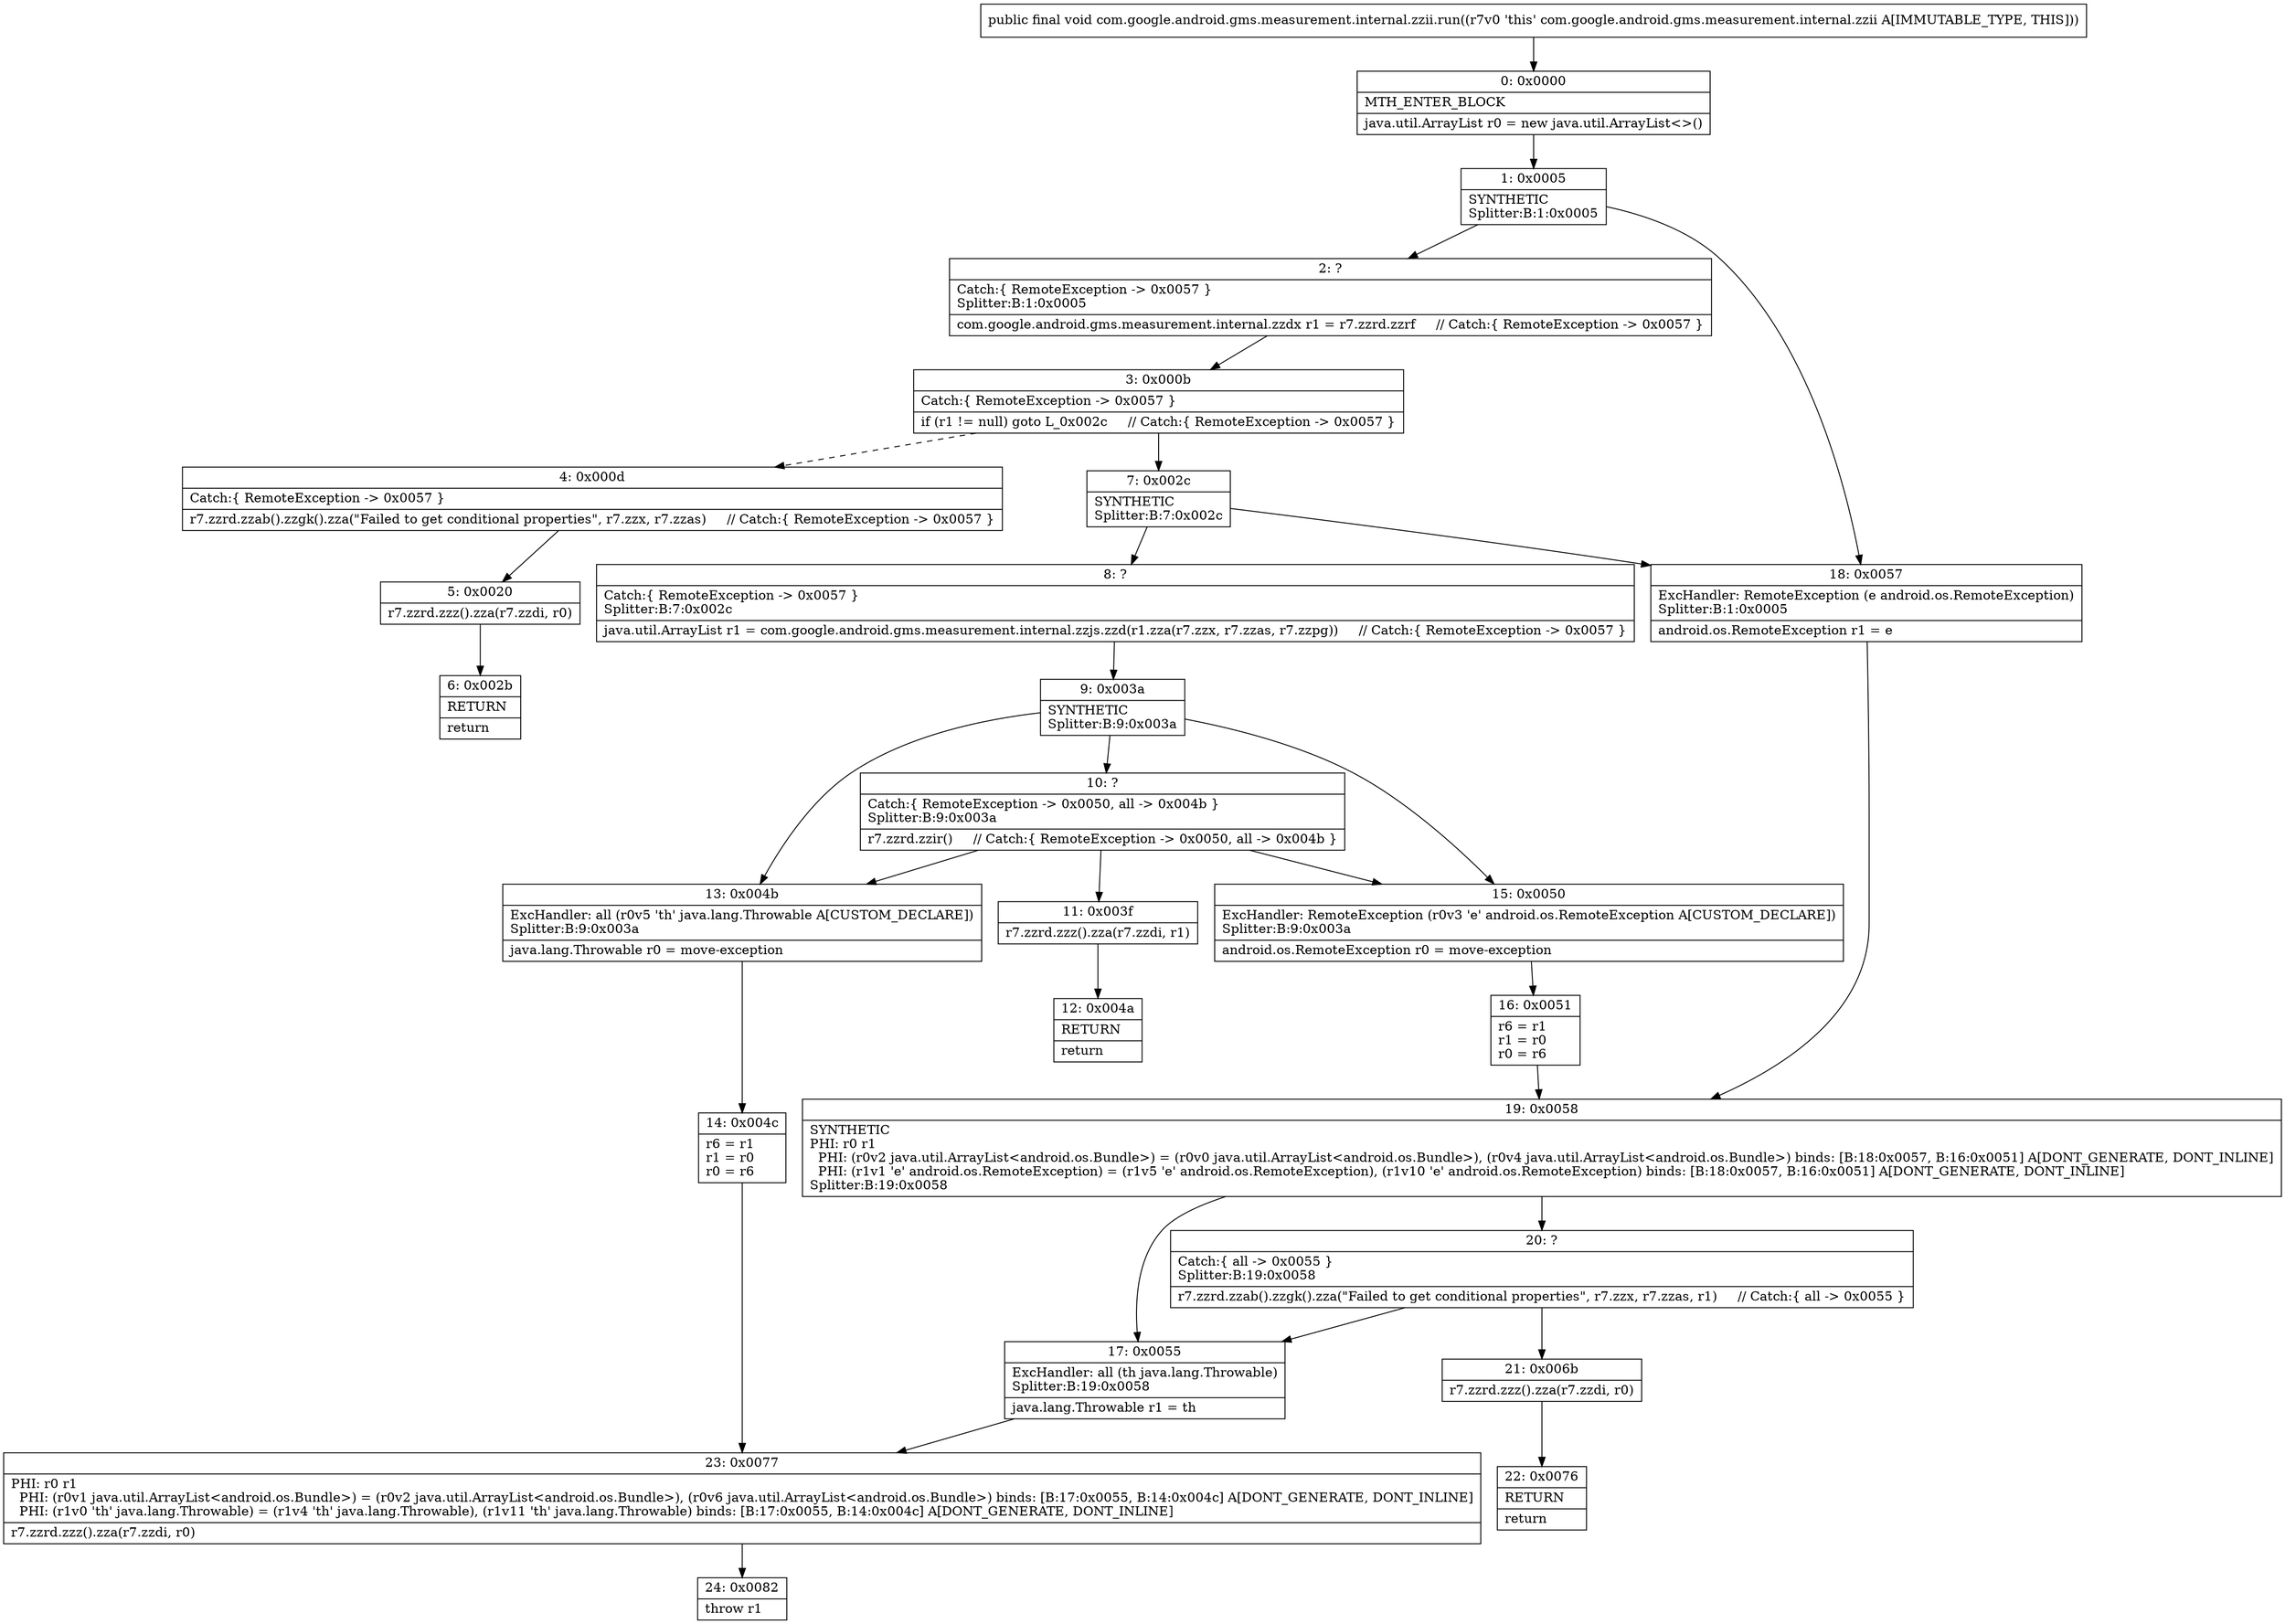 digraph "CFG forcom.google.android.gms.measurement.internal.zzii.run()V" {
Node_0 [shape=record,label="{0\:\ 0x0000|MTH_ENTER_BLOCK\l|java.util.ArrayList r0 = new java.util.ArrayList\<\>()\l}"];
Node_1 [shape=record,label="{1\:\ 0x0005|SYNTHETIC\lSplitter:B:1:0x0005\l}"];
Node_2 [shape=record,label="{2\:\ ?|Catch:\{ RemoteException \-\> 0x0057 \}\lSplitter:B:1:0x0005\l|com.google.android.gms.measurement.internal.zzdx r1 = r7.zzrd.zzrf     \/\/ Catch:\{ RemoteException \-\> 0x0057 \}\l}"];
Node_3 [shape=record,label="{3\:\ 0x000b|Catch:\{ RemoteException \-\> 0x0057 \}\l|if (r1 != null) goto L_0x002c     \/\/ Catch:\{ RemoteException \-\> 0x0057 \}\l}"];
Node_4 [shape=record,label="{4\:\ 0x000d|Catch:\{ RemoteException \-\> 0x0057 \}\l|r7.zzrd.zzab().zzgk().zza(\"Failed to get conditional properties\", r7.zzx, r7.zzas)     \/\/ Catch:\{ RemoteException \-\> 0x0057 \}\l}"];
Node_5 [shape=record,label="{5\:\ 0x0020|r7.zzrd.zzz().zza(r7.zzdi, r0)\l}"];
Node_6 [shape=record,label="{6\:\ 0x002b|RETURN\l|return\l}"];
Node_7 [shape=record,label="{7\:\ 0x002c|SYNTHETIC\lSplitter:B:7:0x002c\l}"];
Node_8 [shape=record,label="{8\:\ ?|Catch:\{ RemoteException \-\> 0x0057 \}\lSplitter:B:7:0x002c\l|java.util.ArrayList r1 = com.google.android.gms.measurement.internal.zzjs.zzd(r1.zza(r7.zzx, r7.zzas, r7.zzpg))     \/\/ Catch:\{ RemoteException \-\> 0x0057 \}\l}"];
Node_9 [shape=record,label="{9\:\ 0x003a|SYNTHETIC\lSplitter:B:9:0x003a\l}"];
Node_10 [shape=record,label="{10\:\ ?|Catch:\{ RemoteException \-\> 0x0050, all \-\> 0x004b \}\lSplitter:B:9:0x003a\l|r7.zzrd.zzir()     \/\/ Catch:\{ RemoteException \-\> 0x0050, all \-\> 0x004b \}\l}"];
Node_11 [shape=record,label="{11\:\ 0x003f|r7.zzrd.zzz().zza(r7.zzdi, r1)\l}"];
Node_12 [shape=record,label="{12\:\ 0x004a|RETURN\l|return\l}"];
Node_13 [shape=record,label="{13\:\ 0x004b|ExcHandler: all (r0v5 'th' java.lang.Throwable A[CUSTOM_DECLARE])\lSplitter:B:9:0x003a\l|java.lang.Throwable r0 = move\-exception\l}"];
Node_14 [shape=record,label="{14\:\ 0x004c|r6 = r1\lr1 = r0\lr0 = r6\l}"];
Node_15 [shape=record,label="{15\:\ 0x0050|ExcHandler: RemoteException (r0v3 'e' android.os.RemoteException A[CUSTOM_DECLARE])\lSplitter:B:9:0x003a\l|android.os.RemoteException r0 = move\-exception\l}"];
Node_16 [shape=record,label="{16\:\ 0x0051|r6 = r1\lr1 = r0\lr0 = r6\l}"];
Node_17 [shape=record,label="{17\:\ 0x0055|ExcHandler: all (th java.lang.Throwable)\lSplitter:B:19:0x0058\l|java.lang.Throwable r1 = th\l}"];
Node_18 [shape=record,label="{18\:\ 0x0057|ExcHandler: RemoteException (e android.os.RemoteException)\lSplitter:B:1:0x0005\l|android.os.RemoteException r1 = e\l}"];
Node_19 [shape=record,label="{19\:\ 0x0058|SYNTHETIC\lPHI: r0 r1 \l  PHI: (r0v2 java.util.ArrayList\<android.os.Bundle\>) = (r0v0 java.util.ArrayList\<android.os.Bundle\>), (r0v4 java.util.ArrayList\<android.os.Bundle\>) binds: [B:18:0x0057, B:16:0x0051] A[DONT_GENERATE, DONT_INLINE]\l  PHI: (r1v1 'e' android.os.RemoteException) = (r1v5 'e' android.os.RemoteException), (r1v10 'e' android.os.RemoteException) binds: [B:18:0x0057, B:16:0x0051] A[DONT_GENERATE, DONT_INLINE]\lSplitter:B:19:0x0058\l}"];
Node_20 [shape=record,label="{20\:\ ?|Catch:\{ all \-\> 0x0055 \}\lSplitter:B:19:0x0058\l|r7.zzrd.zzab().zzgk().zza(\"Failed to get conditional properties\", r7.zzx, r7.zzas, r1)     \/\/ Catch:\{ all \-\> 0x0055 \}\l}"];
Node_21 [shape=record,label="{21\:\ 0x006b|r7.zzrd.zzz().zza(r7.zzdi, r0)\l}"];
Node_22 [shape=record,label="{22\:\ 0x0076|RETURN\l|return\l}"];
Node_23 [shape=record,label="{23\:\ 0x0077|PHI: r0 r1 \l  PHI: (r0v1 java.util.ArrayList\<android.os.Bundle\>) = (r0v2 java.util.ArrayList\<android.os.Bundle\>), (r0v6 java.util.ArrayList\<android.os.Bundle\>) binds: [B:17:0x0055, B:14:0x004c] A[DONT_GENERATE, DONT_INLINE]\l  PHI: (r1v0 'th' java.lang.Throwable) = (r1v4 'th' java.lang.Throwable), (r1v11 'th' java.lang.Throwable) binds: [B:17:0x0055, B:14:0x004c] A[DONT_GENERATE, DONT_INLINE]\l|r7.zzrd.zzz().zza(r7.zzdi, r0)\l}"];
Node_24 [shape=record,label="{24\:\ 0x0082|throw r1\l}"];
MethodNode[shape=record,label="{public final void com.google.android.gms.measurement.internal.zzii.run((r7v0 'this' com.google.android.gms.measurement.internal.zzii A[IMMUTABLE_TYPE, THIS])) }"];
MethodNode -> Node_0;
Node_0 -> Node_1;
Node_1 -> Node_2;
Node_1 -> Node_18;
Node_2 -> Node_3;
Node_3 -> Node_4[style=dashed];
Node_3 -> Node_7;
Node_4 -> Node_5;
Node_5 -> Node_6;
Node_7 -> Node_8;
Node_7 -> Node_18;
Node_8 -> Node_9;
Node_9 -> Node_10;
Node_9 -> Node_15;
Node_9 -> Node_13;
Node_10 -> Node_11;
Node_10 -> Node_15;
Node_10 -> Node_13;
Node_11 -> Node_12;
Node_13 -> Node_14;
Node_14 -> Node_23;
Node_15 -> Node_16;
Node_16 -> Node_19;
Node_17 -> Node_23;
Node_18 -> Node_19;
Node_19 -> Node_20;
Node_19 -> Node_17;
Node_20 -> Node_21;
Node_20 -> Node_17;
Node_21 -> Node_22;
Node_23 -> Node_24;
}

